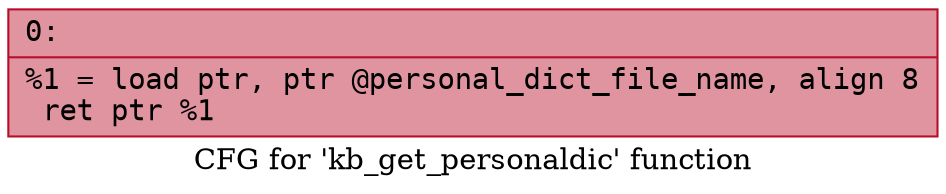 digraph "CFG for 'kb_get_personaldic' function" {
	label="CFG for 'kb_get_personaldic' function";

	Node0x600002a8cd20 [shape=record,color="#b70d28ff", style=filled, fillcolor="#b70d2870" fontname="Courier",label="{0:\l|  %1 = load ptr, ptr @personal_dict_file_name, align 8\l  ret ptr %1\l}"];
}
